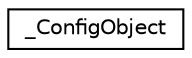 digraph "Graphical Class Hierarchy"
{
  edge [fontname="Helvetica",fontsize="10",labelfontname="Helvetica",labelfontsize="10"];
  node [fontname="Helvetica",fontsize="10",shape=record];
  rankdir="LR";
  Node1 [label="_ConfigObject",height=0.2,width=0.4,color="black", fillcolor="white", style="filled",URL="$struct___config_object.html"];
}
